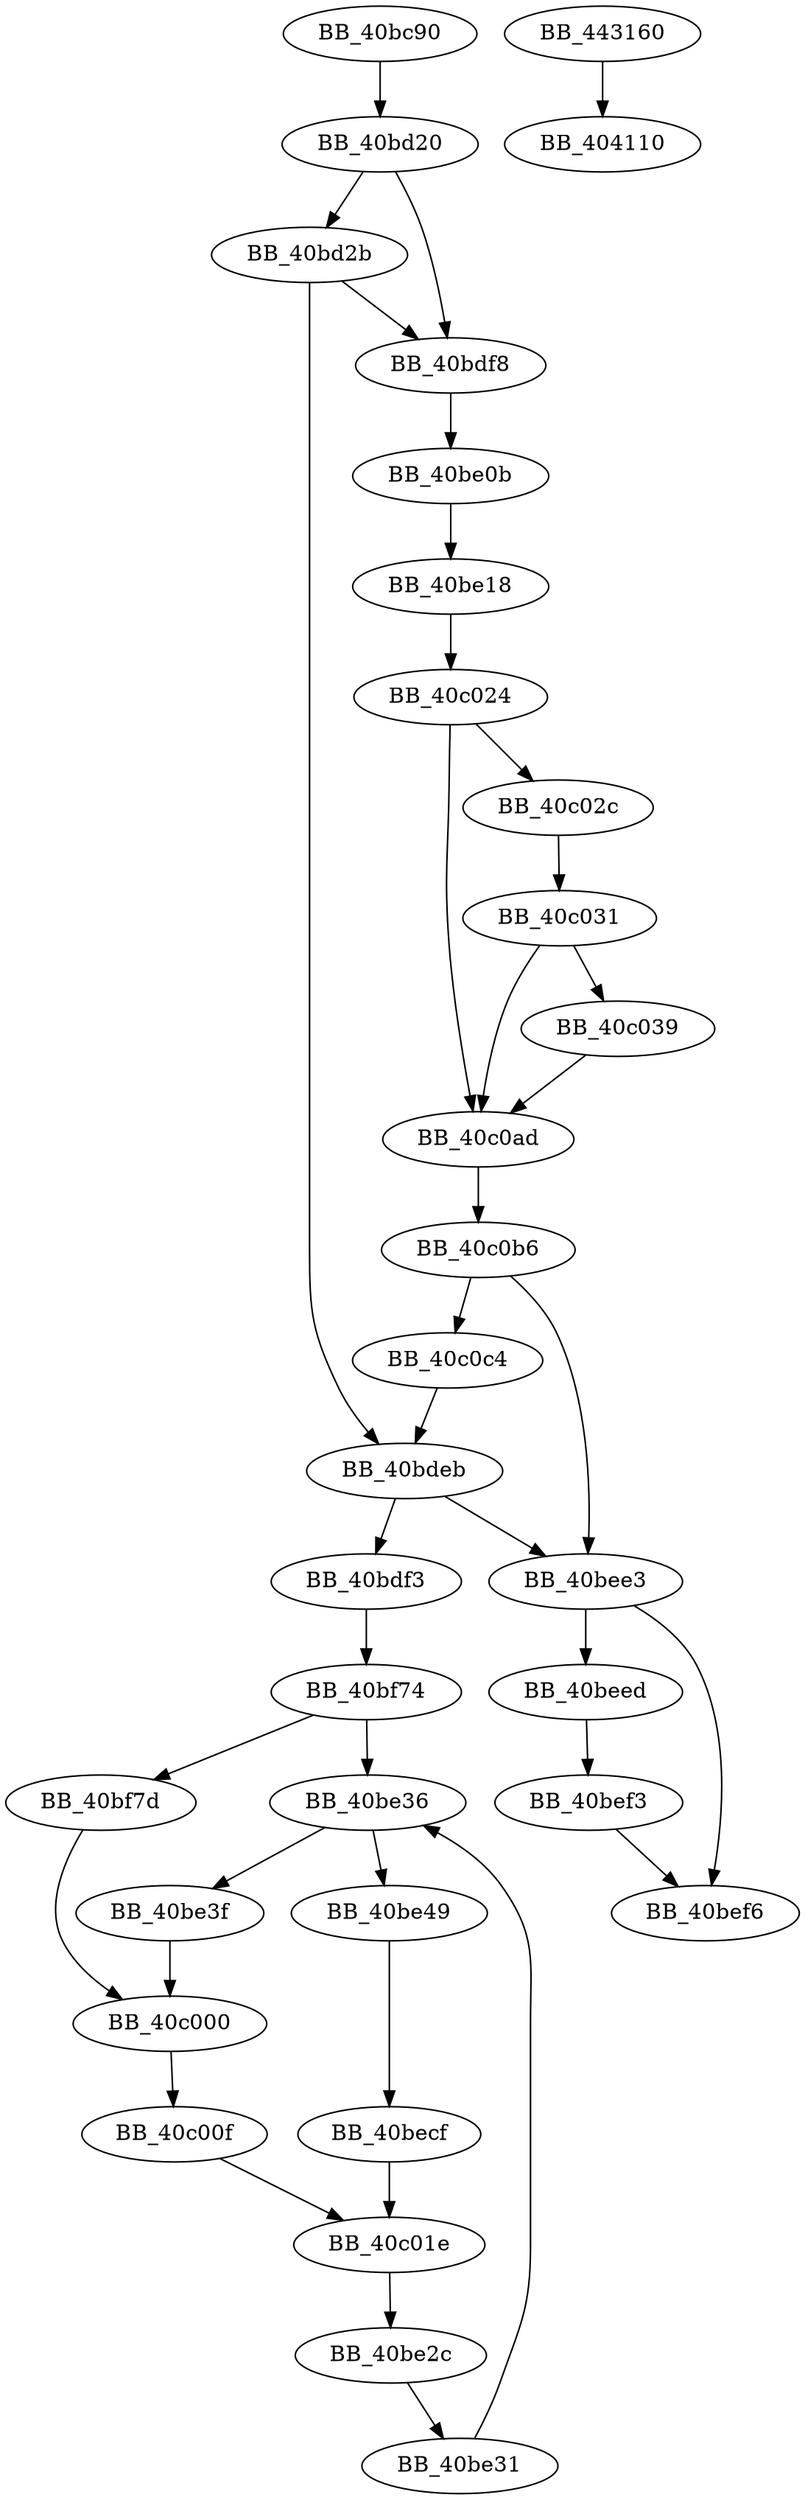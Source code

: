 DiGraph sub_40BC90{
BB_40bc90->BB_40bd20
BB_40bd20->BB_40bd2b
BB_40bd20->BB_40bdf8
BB_40bd2b->BB_40bdeb
BB_40bd2b->BB_40bdf8
BB_40bdeb->BB_40bdf3
BB_40bdeb->BB_40bee3
BB_40bdf3->BB_40bf74
BB_40bdf8->BB_40be0b
BB_40be0b->BB_40be18
BB_40be18->BB_40c024
BB_40be2c->BB_40be31
BB_40be31->BB_40be36
BB_40be36->BB_40be3f
BB_40be36->BB_40be49
BB_40be3f->BB_40c000
BB_40be49->BB_40becf
BB_40becf->BB_40c01e
BB_40bee3->BB_40beed
BB_40bee3->BB_40bef6
BB_40beed->BB_40bef3
BB_40bef3->BB_40bef6
BB_40bf74->BB_40be36
BB_40bf74->BB_40bf7d
BB_40bf7d->BB_40c000
BB_40c000->BB_40c00f
BB_40c00f->BB_40c01e
BB_40c01e->BB_40be2c
BB_40c024->BB_40c02c
BB_40c024->BB_40c0ad
BB_40c02c->BB_40c031
BB_40c031->BB_40c039
BB_40c031->BB_40c0ad
BB_40c039->BB_40c0ad
BB_40c0ad->BB_40c0b6
BB_40c0b6->BB_40bee3
BB_40c0b6->BB_40c0c4
BB_40c0c4->BB_40bdeb
BB_443160->BB_404110
}
